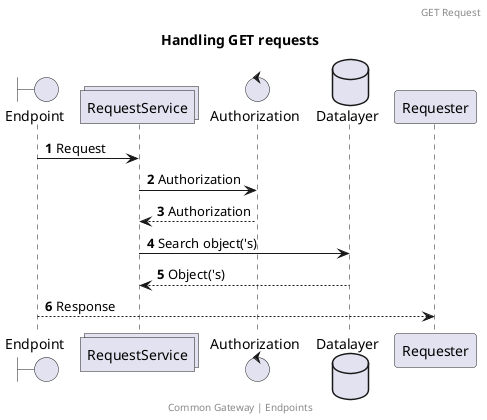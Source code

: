 @startuml
title: Handling GET requests
footer: Common Gateway | Endpoints
header: GET Request
autonumber

boundary    Endpoint         as Endpoint
collections RequestService   as RequestService
control     Authorization    as Authorization
database    Datalayer        as Datalayer

Endpoint -> RequestService: Request
RequestService -> Authorization  : Authorization
Authorization --> RequestService  : Authorization
RequestService -> Datalayer : Search object('s)
Datalayer --> RequestService: Object('s)
Endpoint --> Requester: Response
@enduml